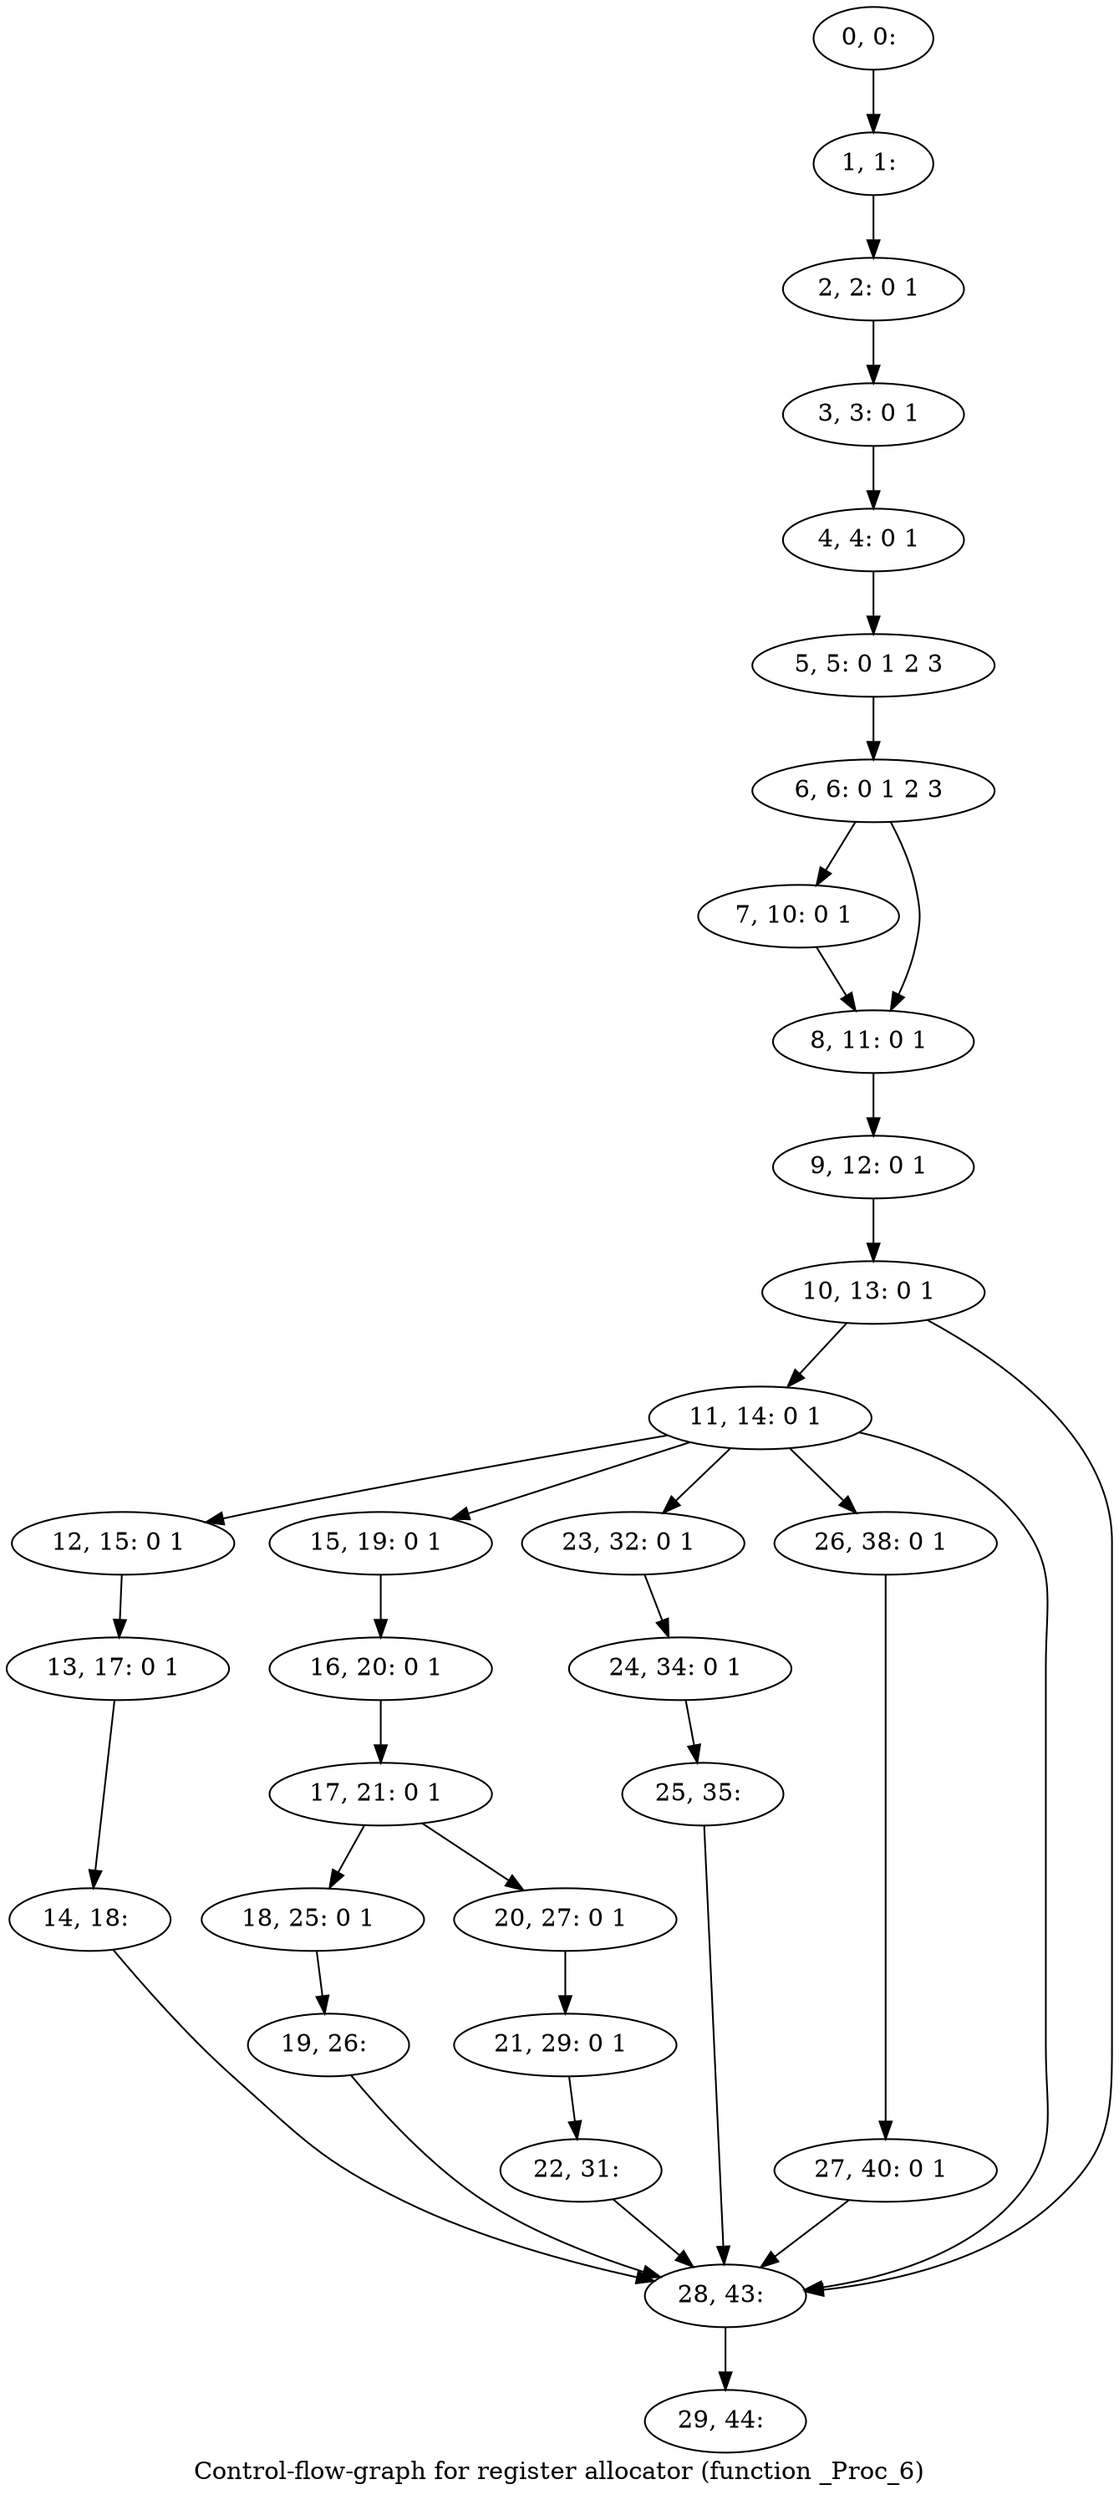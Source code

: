 digraph G {
graph [label="Control-flow-graph for register allocator (function _Proc_6)"]
0[label="0, 0: "];
1[label="1, 1: "];
2[label="2, 2: 0 1 "];
3[label="3, 3: 0 1 "];
4[label="4, 4: 0 1 "];
5[label="5, 5: 0 1 2 3 "];
6[label="6, 6: 0 1 2 3 "];
7[label="7, 10: 0 1 "];
8[label="8, 11: 0 1 "];
9[label="9, 12: 0 1 "];
10[label="10, 13: 0 1 "];
11[label="11, 14: 0 1 "];
12[label="12, 15: 0 1 "];
13[label="13, 17: 0 1 "];
14[label="14, 18: "];
15[label="15, 19: 0 1 "];
16[label="16, 20: 0 1 "];
17[label="17, 21: 0 1 "];
18[label="18, 25: 0 1 "];
19[label="19, 26: "];
20[label="20, 27: 0 1 "];
21[label="21, 29: 0 1 "];
22[label="22, 31: "];
23[label="23, 32: 0 1 "];
24[label="24, 34: 0 1 "];
25[label="25, 35: "];
26[label="26, 38: 0 1 "];
27[label="27, 40: 0 1 "];
28[label="28, 43: "];
29[label="29, 44: "];
0->1 ;
1->2 ;
2->3 ;
3->4 ;
4->5 ;
5->6 ;
6->7 ;
6->8 ;
7->8 ;
8->9 ;
9->10 ;
10->11 ;
10->28 ;
11->12 ;
11->15 ;
11->23 ;
11->28 ;
11->26 ;
12->13 ;
13->14 ;
14->28 ;
15->16 ;
16->17 ;
17->18 ;
17->20 ;
18->19 ;
19->28 ;
20->21 ;
21->22 ;
22->28 ;
23->24 ;
24->25 ;
25->28 ;
26->27 ;
27->28 ;
28->29 ;
}
